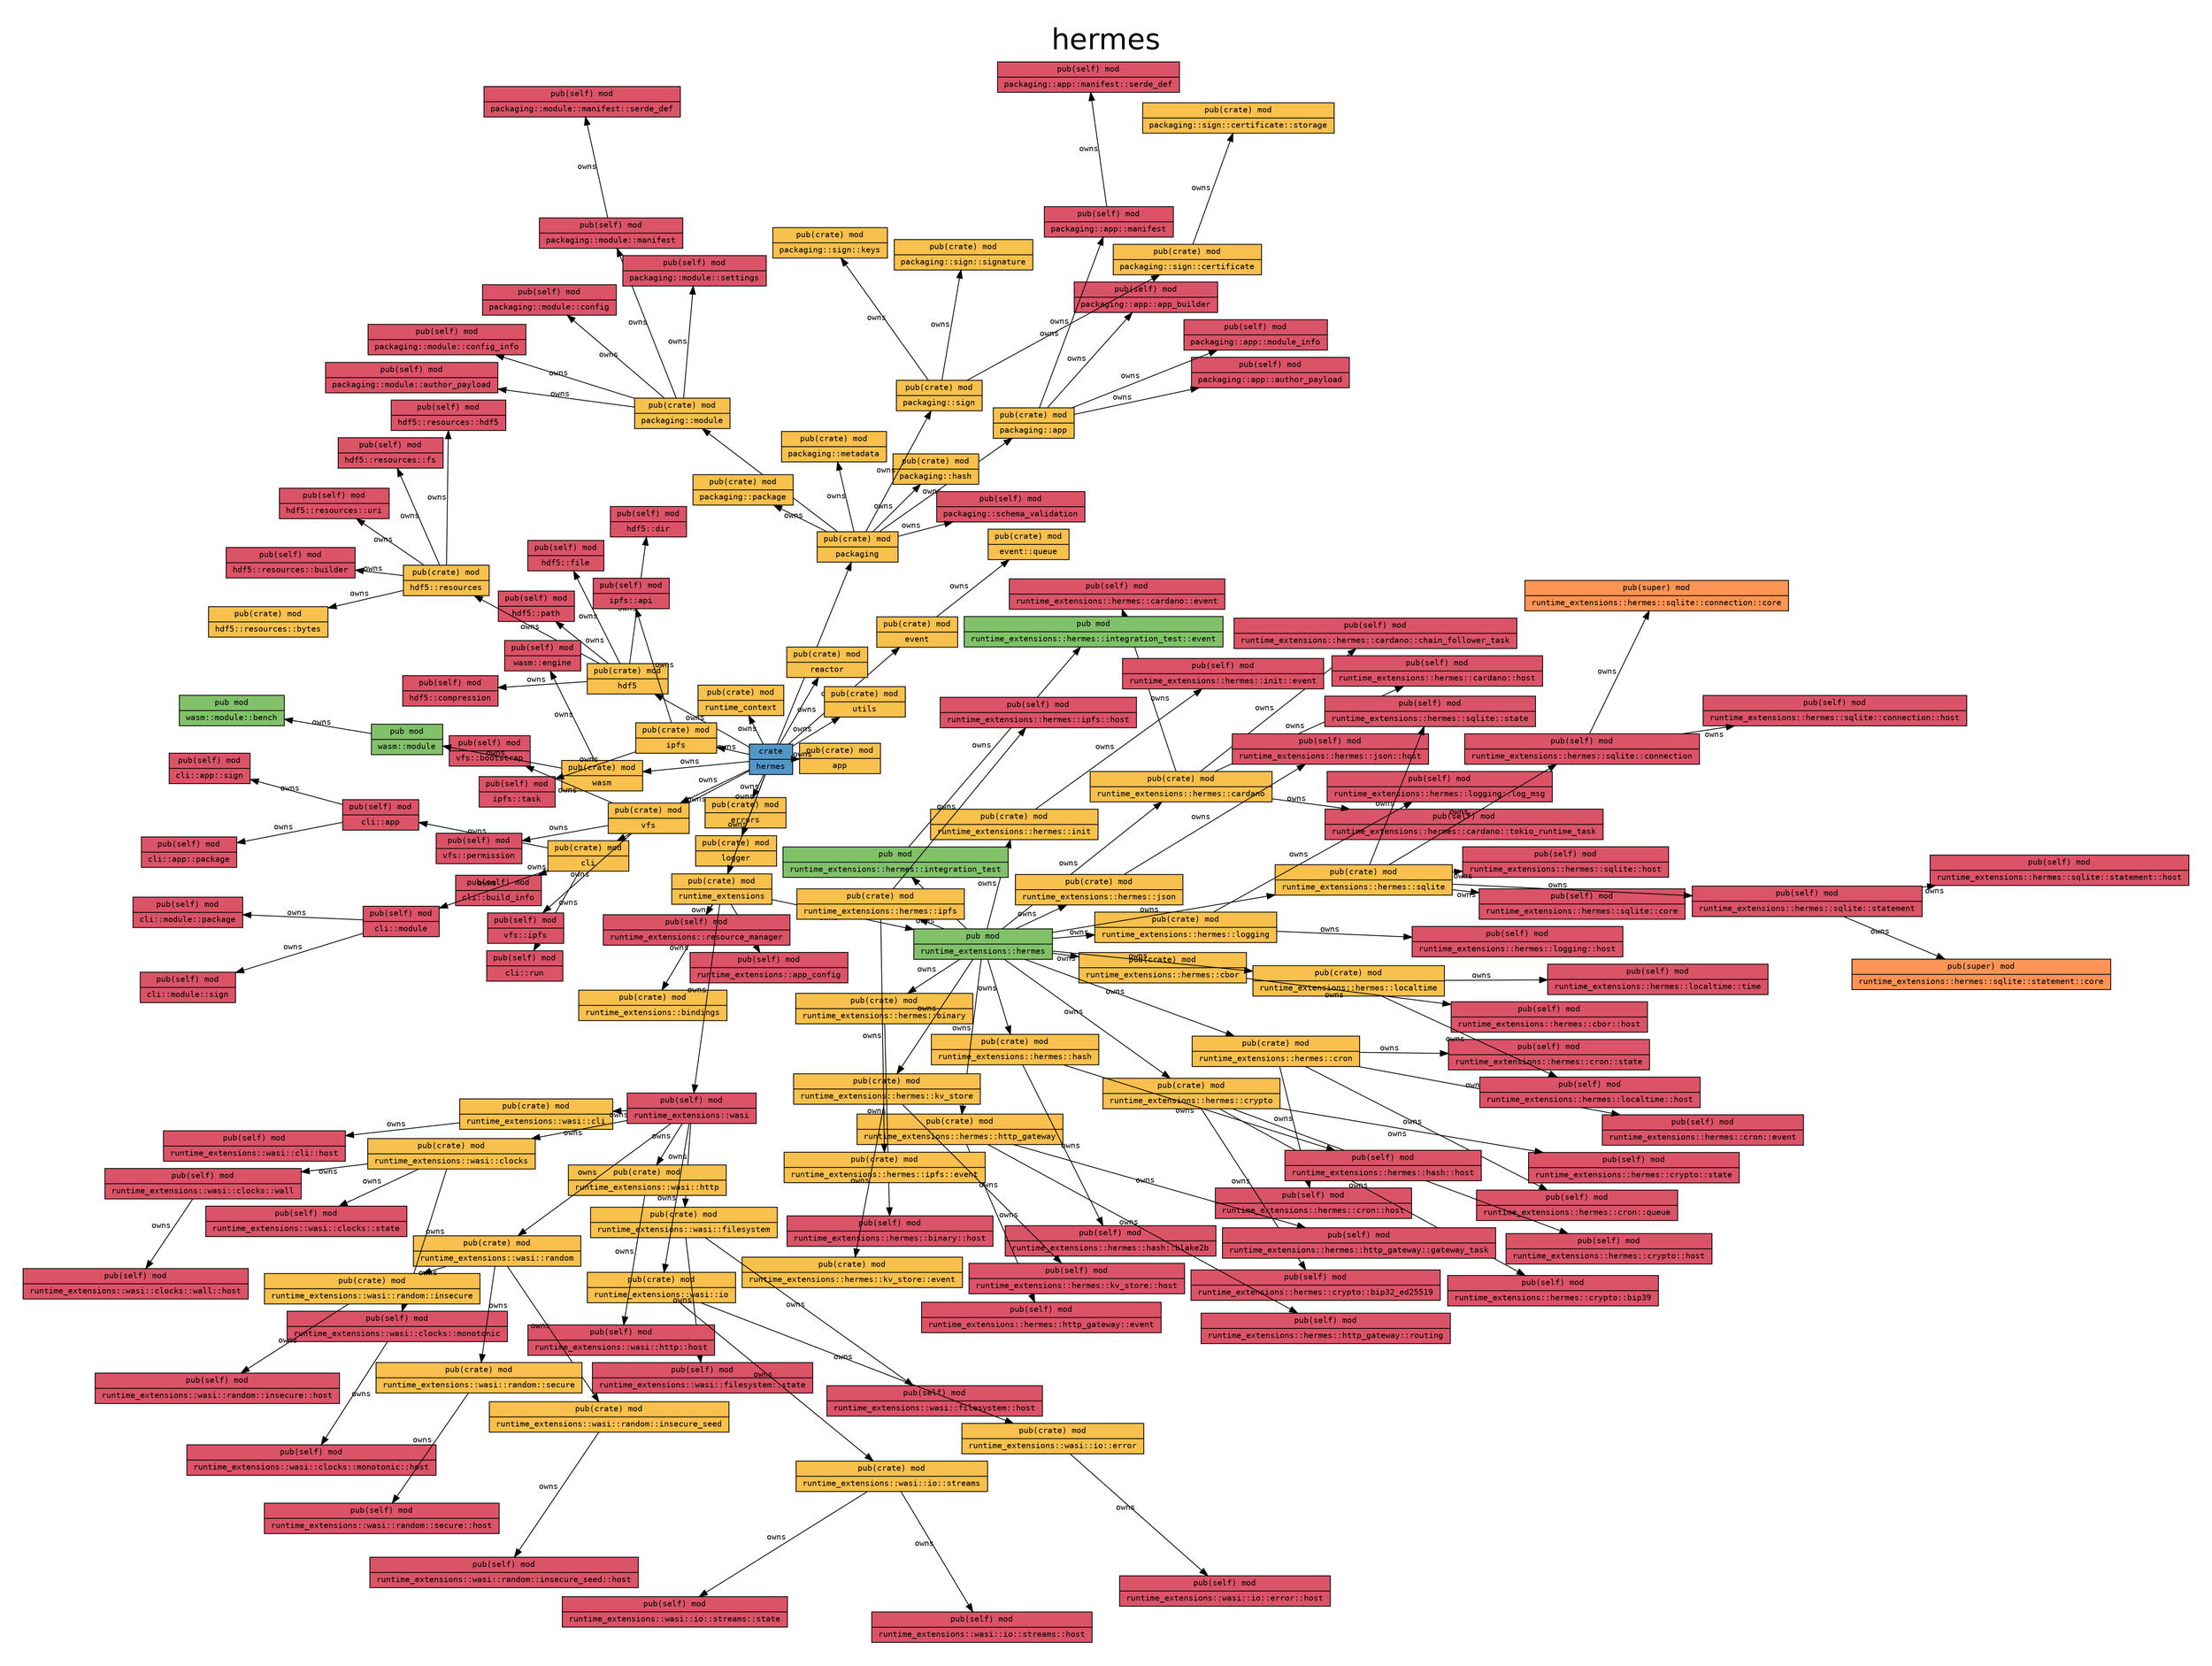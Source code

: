 digraph {

    graph [
        label="hermes",
        labelloc=t,

        pad=0.4,

        // Consider rendering the graph using a different layout algorithm, such as:
        // [dot, neato, twopi, circo, fdp, sfdp]
        layout=neato,
        overlap=false,
        splines="line",
        rankdir=LR,

        fontname="Helvetica", 
        fontsize="36",
    ];

    node [
        fontname="monospace",
        fontsize="10",
        shape="record",
        style="filled",
    ];

    edge [
        fontname="monospace",
        fontsize="10",
    ];

    "hermes" [label="crate|hermes", fillcolor="#5397c8"]; // "crate" node
    "hermes::app" [label="pub(crate) mod|app", fillcolor="#f8c04c"]; // "mod" node
    "hermes::cli" [label="pub(crate) mod|cli", fillcolor="#f8c04c"]; // "mod" node
    "hermes::cli::app" [label="pub(self) mod|cli::app", fillcolor="#db5367"]; // "mod" node
    "hermes::cli::app::package" [label="pub(self) mod|cli::app::package", fillcolor="#db5367"]; // "mod" node
    "hermes::cli::app::sign" [label="pub(self) mod|cli::app::sign", fillcolor="#db5367"]; // "mod" node
    "hermes::cli::build_info" [label="pub(self) mod|cli::build_info", fillcolor="#db5367"]; // "mod" node
    "hermes::cli::module" [label="pub(self) mod|cli::module", fillcolor="#db5367"]; // "mod" node
    "hermes::cli::module::package" [label="pub(self) mod|cli::module::package", fillcolor="#db5367"]; // "mod" node
    "hermes::cli::module::sign" [label="pub(self) mod|cli::module::sign", fillcolor="#db5367"]; // "mod" node
    "hermes::cli::run" [label="pub(self) mod|cli::run", fillcolor="#db5367"]; // "mod" node
    "hermes::errors" [label="pub(crate) mod|errors", fillcolor="#f8c04c"]; // "mod" node
    "hermes::event" [label="pub(crate) mod|event", fillcolor="#f8c04c"]; // "mod" node
    "hermes::event::queue" [label="pub(crate) mod|event::queue", fillcolor="#f8c04c"]; // "mod" node
    "hermes::hdf5" [label="pub(crate) mod|hdf5", fillcolor="#f8c04c"]; // "mod" node
    "hermes::hdf5::compression" [label="pub(self) mod|hdf5::compression", fillcolor="#db5367"]; // "mod" node
    "hermes::hdf5::dir" [label="pub(self) mod|hdf5::dir", fillcolor="#db5367"]; // "mod" node
    "hermes::hdf5::file" [label="pub(self) mod|hdf5::file", fillcolor="#db5367"]; // "mod" node
    "hermes::hdf5::path" [label="pub(self) mod|hdf5::path", fillcolor="#db5367"]; // "mod" node
    "hermes::hdf5::resources" [label="pub(crate) mod|hdf5::resources", fillcolor="#f8c04c"]; // "mod" node
    "hermes::hdf5::resources::builder" [label="pub(self) mod|hdf5::resources::builder", fillcolor="#db5367"]; // "mod" node
    "hermes::hdf5::resources::bytes" [label="pub(crate) mod|hdf5::resources::bytes", fillcolor="#f8c04c"]; // "mod" node
    "hermes::hdf5::resources::fs" [label="pub(self) mod|hdf5::resources::fs", fillcolor="#db5367"]; // "mod" node
    "hermes::hdf5::resources::hdf5" [label="pub(self) mod|hdf5::resources::hdf5", fillcolor="#db5367"]; // "mod" node
    "hermes::hdf5::resources::uri" [label="pub(self) mod|hdf5::resources::uri", fillcolor="#db5367"]; // "mod" node
    "hermes::ipfs" [label="pub(crate) mod|ipfs", fillcolor="#f8c04c"]; // "mod" node
    "hermes::ipfs::api" [label="pub(self) mod|ipfs::api", fillcolor="#db5367"]; // "mod" node
    "hermes::ipfs::task" [label="pub(self) mod|ipfs::task", fillcolor="#db5367"]; // "mod" node
    "hermes::logger" [label="pub(crate) mod|logger", fillcolor="#f8c04c"]; // "mod" node
    "hermes::packaging" [label="pub(crate) mod|packaging", fillcolor="#f8c04c"]; // "mod" node
    "hermes::packaging::app" [label="pub(crate) mod|packaging::app", fillcolor="#f8c04c"]; // "mod" node
    "hermes::packaging::app::app_builder" [label="pub(self) mod|packaging::app::app_builder", fillcolor="#db5367"]; // "mod" node
    "hermes::packaging::app::author_payload" [label="pub(self) mod|packaging::app::author_payload", fillcolor="#db5367"]; // "mod" node
    "hermes::packaging::app::manifest" [label="pub(self) mod|packaging::app::manifest", fillcolor="#db5367"]; // "mod" node
    "hermes::packaging::app::manifest::serde_def" [label="pub(self) mod|packaging::app::manifest::serde_def", fillcolor="#db5367"]; // "mod" node
    "hermes::packaging::app::module_info" [label="pub(self) mod|packaging::app::module_info", fillcolor="#db5367"]; // "mod" node
    "hermes::packaging::hash" [label="pub(crate) mod|packaging::hash", fillcolor="#f8c04c"]; // "mod" node
    "hermes::packaging::metadata" [label="pub(crate) mod|packaging::metadata", fillcolor="#f8c04c"]; // "mod" node
    "hermes::packaging::module" [label="pub(crate) mod|packaging::module", fillcolor="#f8c04c"]; // "mod" node
    "hermes::packaging::module::author_payload" [label="pub(self) mod|packaging::module::author_payload", fillcolor="#db5367"]; // "mod" node
    "hermes::packaging::module::config" [label="pub(self) mod|packaging::module::config", fillcolor="#db5367"]; // "mod" node
    "hermes::packaging::module::config_info" [label="pub(self) mod|packaging::module::config_info", fillcolor="#db5367"]; // "mod" node
    "hermes::packaging::module::manifest" [label="pub(self) mod|packaging::module::manifest", fillcolor="#db5367"]; // "mod" node
    "hermes::packaging::module::manifest::serde_def" [label="pub(self) mod|packaging::module::manifest::serde_def", fillcolor="#db5367"]; // "mod" node
    "hermes::packaging::module::settings" [label="pub(self) mod|packaging::module::settings", fillcolor="#db5367"]; // "mod" node
    "hermes::packaging::package" [label="pub(crate) mod|packaging::package", fillcolor="#f8c04c"]; // "mod" node
    "hermes::packaging::schema_validation" [label="pub(self) mod|packaging::schema_validation", fillcolor="#db5367"]; // "mod" node
    "hermes::packaging::sign" [label="pub(crate) mod|packaging::sign", fillcolor="#f8c04c"]; // "mod" node
    "hermes::packaging::sign::certificate" [label="pub(crate) mod|packaging::sign::certificate", fillcolor="#f8c04c"]; // "mod" node
    "hermes::packaging::sign::certificate::storage" [label="pub(crate) mod|packaging::sign::certificate::storage", fillcolor="#f8c04c"]; // "mod" node
    "hermes::packaging::sign::keys" [label="pub(crate) mod|packaging::sign::keys", fillcolor="#f8c04c"]; // "mod" node
    "hermes::packaging::sign::signature" [label="pub(crate) mod|packaging::sign::signature", fillcolor="#f8c04c"]; // "mod" node
    "hermes::reactor" [label="pub(crate) mod|reactor", fillcolor="#f8c04c"]; // "mod" node
    "hermes::runtime_context" [label="pub(crate) mod|runtime_context", fillcolor="#f8c04c"]; // "mod" node
    "hermes::runtime_extensions" [label="pub(crate) mod|runtime_extensions", fillcolor="#f8c04c"]; // "mod" node
    "hermes::runtime_extensions::app_config" [label="pub(self) mod|runtime_extensions::app_config", fillcolor="#db5367"]; // "mod" node
    "hermes::runtime_extensions::bindings" [label="pub(crate) mod|runtime_extensions::bindings", fillcolor="#f8c04c"]; // "mod" node
    "hermes::runtime_extensions::hermes" [label="pub mod|runtime_extensions::hermes", fillcolor="#81c169"]; // "mod" node
    "hermes::runtime_extensions::hermes::binary" [label="pub(crate) mod|runtime_extensions::hermes::binary", fillcolor="#f8c04c"]; // "mod" node
    "hermes::runtime_extensions::hermes::binary::host" [label="pub(self) mod|runtime_extensions::hermes::binary::host", fillcolor="#db5367"]; // "mod" node
    "hermes::runtime_extensions::hermes::cardano" [label="pub(crate) mod|runtime_extensions::hermes::cardano", fillcolor="#f8c04c"]; // "mod" node
    "hermes::runtime_extensions::hermes::cardano::chain_follower_task" [label="pub(self) mod|runtime_extensions::hermes::cardano::chain_follower_task", fillcolor="#db5367"]; // "mod" node
    "hermes::runtime_extensions::hermes::cardano::event" [label="pub(self) mod|runtime_extensions::hermes::cardano::event", fillcolor="#db5367"]; // "mod" node
    "hermes::runtime_extensions::hermes::cardano::host" [label="pub(self) mod|runtime_extensions::hermes::cardano::host", fillcolor="#db5367"]; // "mod" node
    "hermes::runtime_extensions::hermes::cardano::tokio_runtime_task" [label="pub(self) mod|runtime_extensions::hermes::cardano::tokio_runtime_task", fillcolor="#db5367"]; // "mod" node
    "hermes::runtime_extensions::hermes::cbor" [label="pub(crate) mod|runtime_extensions::hermes::cbor", fillcolor="#f8c04c"]; // "mod" node
    "hermes::runtime_extensions::hermes::cbor::host" [label="pub(self) mod|runtime_extensions::hermes::cbor::host", fillcolor="#db5367"]; // "mod" node
    "hermes::runtime_extensions::hermes::cron" [label="pub(crate) mod|runtime_extensions::hermes::cron", fillcolor="#f8c04c"]; // "mod" node
    "hermes::runtime_extensions::hermes::cron::event" [label="pub(self) mod|runtime_extensions::hermes::cron::event", fillcolor="#db5367"]; // "mod" node
    "hermes::runtime_extensions::hermes::cron::host" [label="pub(self) mod|runtime_extensions::hermes::cron::host", fillcolor="#db5367"]; // "mod" node
    "hermes::runtime_extensions::hermes::cron::queue" [label="pub(self) mod|runtime_extensions::hermes::cron::queue", fillcolor="#db5367"]; // "mod" node
    "hermes::runtime_extensions::hermes::cron::state" [label="pub(self) mod|runtime_extensions::hermes::cron::state", fillcolor="#db5367"]; // "mod" node
    "hermes::runtime_extensions::hermes::crypto" [label="pub(crate) mod|runtime_extensions::hermes::crypto", fillcolor="#f8c04c"]; // "mod" node
    "hermes::runtime_extensions::hermes::crypto::bip32_ed25519" [label="pub(self) mod|runtime_extensions::hermes::crypto::bip32_ed25519", fillcolor="#db5367"]; // "mod" node
    "hermes::runtime_extensions::hermes::crypto::bip39" [label="pub(self) mod|runtime_extensions::hermes::crypto::bip39", fillcolor="#db5367"]; // "mod" node
    "hermes::runtime_extensions::hermes::crypto::host" [label="pub(self) mod|runtime_extensions::hermes::crypto::host", fillcolor="#db5367"]; // "mod" node
    "hermes::runtime_extensions::hermes::crypto::state" [label="pub(self) mod|runtime_extensions::hermes::crypto::state", fillcolor="#db5367"]; // "mod" node
    "hermes::runtime_extensions::hermes::hash" [label="pub(crate) mod|runtime_extensions::hermes::hash", fillcolor="#f8c04c"]; // "mod" node
    "hermes::runtime_extensions::hermes::hash::blake2b" [label="pub(self) mod|runtime_extensions::hermes::hash::blake2b", fillcolor="#db5367"]; // "mod" node
    "hermes::runtime_extensions::hermes::hash::host" [label="pub(self) mod|runtime_extensions::hermes::hash::host", fillcolor="#db5367"]; // "mod" node
    "hermes::runtime_extensions::hermes::http_gateway" [label="pub(crate) mod|runtime_extensions::hermes::http_gateway", fillcolor="#f8c04c"]; // "mod" node
    "hermes::runtime_extensions::hermes::http_gateway::event" [label="pub(self) mod|runtime_extensions::hermes::http_gateway::event", fillcolor="#db5367"]; // "mod" node
    "hermes::runtime_extensions::hermes::http_gateway::gateway_task" [label="pub(self) mod|runtime_extensions::hermes::http_gateway::gateway_task", fillcolor="#db5367"]; // "mod" node
    "hermes::runtime_extensions::hermes::http_gateway::routing" [label="pub(self) mod|runtime_extensions::hermes::http_gateway::routing", fillcolor="#db5367"]; // "mod" node
    "hermes::runtime_extensions::hermes::init" [label="pub(crate) mod|runtime_extensions::hermes::init", fillcolor="#f8c04c"]; // "mod" node
    "hermes::runtime_extensions::hermes::init::event" [label="pub(self) mod|runtime_extensions::hermes::init::event", fillcolor="#db5367"]; // "mod" node
    "hermes::runtime_extensions::hermes::integration_test" [label="pub mod|runtime_extensions::hermes::integration_test", fillcolor="#81c169"]; // "mod" node
    "hermes::runtime_extensions::hermes::integration_test::event" [label="pub mod|runtime_extensions::hermes::integration_test::event", fillcolor="#81c169"]; // "mod" node
    "hermes::runtime_extensions::hermes::ipfs" [label="pub(crate) mod|runtime_extensions::hermes::ipfs", fillcolor="#f8c04c"]; // "mod" node
    "hermes::runtime_extensions::hermes::ipfs::event" [label="pub(crate) mod|runtime_extensions::hermes::ipfs::event", fillcolor="#f8c04c"]; // "mod" node
    "hermes::runtime_extensions::hermes::ipfs::host" [label="pub(self) mod|runtime_extensions::hermes::ipfs::host", fillcolor="#db5367"]; // "mod" node
    "hermes::runtime_extensions::hermes::json" [label="pub(crate) mod|runtime_extensions::hermes::json", fillcolor="#f8c04c"]; // "mod" node
    "hermes::runtime_extensions::hermes::json::host" [label="pub(self) mod|runtime_extensions::hermes::json::host", fillcolor="#db5367"]; // "mod" node
    "hermes::runtime_extensions::hermes::kv_store" [label="pub(crate) mod|runtime_extensions::hermes::kv_store", fillcolor="#f8c04c"]; // "mod" node
    "hermes::runtime_extensions::hermes::kv_store::event" [label="pub(crate) mod|runtime_extensions::hermes::kv_store::event", fillcolor="#f8c04c"]; // "mod" node
    "hermes::runtime_extensions::hermes::kv_store::host" [label="pub(self) mod|runtime_extensions::hermes::kv_store::host", fillcolor="#db5367"]; // "mod" node
    "hermes::runtime_extensions::hermes::localtime" [label="pub(crate) mod|runtime_extensions::hermes::localtime", fillcolor="#f8c04c"]; // "mod" node
    "hermes::runtime_extensions::hermes::localtime::host" [label="pub(self) mod|runtime_extensions::hermes::localtime::host", fillcolor="#db5367"]; // "mod" node
    "hermes::runtime_extensions::hermes::localtime::time" [label="pub(self) mod|runtime_extensions::hermes::localtime::time", fillcolor="#db5367"]; // "mod" node
    "hermes::runtime_extensions::hermes::logging" [label="pub(crate) mod|runtime_extensions::hermes::logging", fillcolor="#f8c04c"]; // "mod" node
    "hermes::runtime_extensions::hermes::logging::host" [label="pub(self) mod|runtime_extensions::hermes::logging::host", fillcolor="#db5367"]; // "mod" node
    "hermes::runtime_extensions::hermes::logging::log_msg" [label="pub(self) mod|runtime_extensions::hermes::logging::log_msg", fillcolor="#db5367"]; // "mod" node
    "hermes::runtime_extensions::hermes::sqlite" [label="pub(crate) mod|runtime_extensions::hermes::sqlite", fillcolor="#f8c04c"]; // "mod" node
    "hermes::runtime_extensions::hermes::sqlite::connection" [label="pub(self) mod|runtime_extensions::hermes::sqlite::connection", fillcolor="#db5367"]; // "mod" node
    "hermes::runtime_extensions::hermes::sqlite::connection::core" [label="pub(super) mod|runtime_extensions::hermes::sqlite::connection::core", fillcolor="#fe9454"]; // "mod" node
    "hermes::runtime_extensions::hermes::sqlite::connection::host" [label="pub(self) mod|runtime_extensions::hermes::sqlite::connection::host", fillcolor="#db5367"]; // "mod" node
    "hermes::runtime_extensions::hermes::sqlite::core" [label="pub(self) mod|runtime_extensions::hermes::sqlite::core", fillcolor="#db5367"]; // "mod" node
    "hermes::runtime_extensions::hermes::sqlite::host" [label="pub(self) mod|runtime_extensions::hermes::sqlite::host", fillcolor="#db5367"]; // "mod" node
    "hermes::runtime_extensions::hermes::sqlite::state" [label="pub(self) mod|runtime_extensions::hermes::sqlite::state", fillcolor="#db5367"]; // "mod" node
    "hermes::runtime_extensions::hermes::sqlite::statement" [label="pub(self) mod|runtime_extensions::hermes::sqlite::statement", fillcolor="#db5367"]; // "mod" node
    "hermes::runtime_extensions::hermes::sqlite::statement::core" [label="pub(super) mod|runtime_extensions::hermes::sqlite::statement::core", fillcolor="#fe9454"]; // "mod" node
    "hermes::runtime_extensions::hermes::sqlite::statement::host" [label="pub(self) mod|runtime_extensions::hermes::sqlite::statement::host", fillcolor="#db5367"]; // "mod" node
    "hermes::runtime_extensions::resource_manager" [label="pub(self) mod|runtime_extensions::resource_manager", fillcolor="#db5367"]; // "mod" node
    "hermes::runtime_extensions::wasi" [label="pub(self) mod|runtime_extensions::wasi", fillcolor="#db5367"]; // "mod" node
    "hermes::runtime_extensions::wasi::cli" [label="pub(crate) mod|runtime_extensions::wasi::cli", fillcolor="#f8c04c"]; // "mod" node
    "hermes::runtime_extensions::wasi::cli::host" [label="pub(self) mod|runtime_extensions::wasi::cli::host", fillcolor="#db5367"]; // "mod" node
    "hermes::runtime_extensions::wasi::clocks" [label="pub(crate) mod|runtime_extensions::wasi::clocks", fillcolor="#f8c04c"]; // "mod" node
    "hermes::runtime_extensions::wasi::clocks::monotonic" [label="pub(self) mod|runtime_extensions::wasi::clocks::monotonic", fillcolor="#db5367"]; // "mod" node
    "hermes::runtime_extensions::wasi::clocks::monotonic::host" [label="pub(self) mod|runtime_extensions::wasi::clocks::monotonic::host", fillcolor="#db5367"]; // "mod" node
    "hermes::runtime_extensions::wasi::clocks::state" [label="pub(self) mod|runtime_extensions::wasi::clocks::state", fillcolor="#db5367"]; // "mod" node
    "hermes::runtime_extensions::wasi::clocks::wall" [label="pub(self) mod|runtime_extensions::wasi::clocks::wall", fillcolor="#db5367"]; // "mod" node
    "hermes::runtime_extensions::wasi::clocks::wall::host" [label="pub(self) mod|runtime_extensions::wasi::clocks::wall::host", fillcolor="#db5367"]; // "mod" node
    "hermes::runtime_extensions::wasi::filesystem" [label="pub(crate) mod|runtime_extensions::wasi::filesystem", fillcolor="#f8c04c"]; // "mod" node
    "hermes::runtime_extensions::wasi::filesystem::host" [label="pub(self) mod|runtime_extensions::wasi::filesystem::host", fillcolor="#db5367"]; // "mod" node
    "hermes::runtime_extensions::wasi::filesystem::state" [label="pub(self) mod|runtime_extensions::wasi::filesystem::state", fillcolor="#db5367"]; // "mod" node
    "hermes::runtime_extensions::wasi::http" [label="pub(crate) mod|runtime_extensions::wasi::http", fillcolor="#f8c04c"]; // "mod" node
    "hermes::runtime_extensions::wasi::http::host" [label="pub(self) mod|runtime_extensions::wasi::http::host", fillcolor="#db5367"]; // "mod" node
    "hermes::runtime_extensions::wasi::io" [label="pub(crate) mod|runtime_extensions::wasi::io", fillcolor="#f8c04c"]; // "mod" node
    "hermes::runtime_extensions::wasi::io::error" [label="pub(crate) mod|runtime_extensions::wasi::io::error", fillcolor="#f8c04c"]; // "mod" node
    "hermes::runtime_extensions::wasi::io::error::host" [label="pub(self) mod|runtime_extensions::wasi::io::error::host", fillcolor="#db5367"]; // "mod" node
    "hermes::runtime_extensions::wasi::io::streams" [label="pub(crate) mod|runtime_extensions::wasi::io::streams", fillcolor="#f8c04c"]; // "mod" node
    "hermes::runtime_extensions::wasi::io::streams::host" [label="pub(self) mod|runtime_extensions::wasi::io::streams::host", fillcolor="#db5367"]; // "mod" node
    "hermes::runtime_extensions::wasi::io::streams::state" [label="pub(self) mod|runtime_extensions::wasi::io::streams::state", fillcolor="#db5367"]; // "mod" node
    "hermes::runtime_extensions::wasi::random" [label="pub(crate) mod|runtime_extensions::wasi::random", fillcolor="#f8c04c"]; // "mod" node
    "hermes::runtime_extensions::wasi::random::insecure" [label="pub(crate) mod|runtime_extensions::wasi::random::insecure", fillcolor="#f8c04c"]; // "mod" node
    "hermes::runtime_extensions::wasi::random::insecure::host" [label="pub(self) mod|runtime_extensions::wasi::random::insecure::host", fillcolor="#db5367"]; // "mod" node
    "hermes::runtime_extensions::wasi::random::insecure_seed" [label="pub(crate) mod|runtime_extensions::wasi::random::insecure_seed", fillcolor="#f8c04c"]; // "mod" node
    "hermes::runtime_extensions::wasi::random::insecure_seed::host" [label="pub(self) mod|runtime_extensions::wasi::random::insecure_seed::host", fillcolor="#db5367"]; // "mod" node
    "hermes::runtime_extensions::wasi::random::secure" [label="pub(crate) mod|runtime_extensions::wasi::random::secure", fillcolor="#f8c04c"]; // "mod" node
    "hermes::runtime_extensions::wasi::random::secure::host" [label="pub(self) mod|runtime_extensions::wasi::random::secure::host", fillcolor="#db5367"]; // "mod" node
    "hermes::utils" [label="pub(crate) mod|utils", fillcolor="#f8c04c"]; // "mod" node
    "hermes::vfs" [label="pub(crate) mod|vfs", fillcolor="#f8c04c"]; // "mod" node
    "hermes::vfs::bootstrap" [label="pub(self) mod|vfs::bootstrap", fillcolor="#db5367"]; // "mod" node
    "hermes::vfs::ipfs" [label="pub(self) mod|vfs::ipfs", fillcolor="#db5367"]; // "mod" node
    "hermes::vfs::permission" [label="pub(self) mod|vfs::permission", fillcolor="#db5367"]; // "mod" node
    "hermes::wasm" [label="pub(crate) mod|wasm", fillcolor="#f8c04c"]; // "mod" node
    "hermes::wasm::engine" [label="pub(self) mod|wasm::engine", fillcolor="#db5367"]; // "mod" node
    "hermes::wasm::module" [label="pub mod|wasm::module", fillcolor="#81c169"]; // "mod" node
    "hermes::wasm::module::bench" [label="pub mod|wasm::module::bench", fillcolor="#81c169"]; // "mod" node

    "hermes" -> "hermes::app" [label="owns", color="#000000", style="solid"] [constraint=true]; // "owns" edge
    "hermes" -> "hermes::cli" [label="owns", color="#000000", style="solid"] [constraint=true]; // "owns" edge
    "hermes" -> "hermes::errors" [label="owns", color="#000000", style="solid"] [constraint=true]; // "owns" edge
    "hermes" -> "hermes::event" [label="owns", color="#000000", style="solid"] [constraint=true]; // "owns" edge
    "hermes" -> "hermes::hdf5" [label="owns", color="#000000", style="solid"] [constraint=true]; // "owns" edge
    "hermes" -> "hermes::ipfs" [label="owns", color="#000000", style="solid"] [constraint=true]; // "owns" edge
    "hermes" -> "hermes::logger" [label="owns", color="#000000", style="solid"] [constraint=true]; // "owns" edge
    "hermes" -> "hermes::packaging" [label="owns", color="#000000", style="solid"] [constraint=true]; // "owns" edge
    "hermes" -> "hermes::reactor" [label="owns", color="#000000", style="solid"] [constraint=true]; // "owns" edge
    "hermes" -> "hermes::runtime_context" [label="owns", color="#000000", style="solid"] [constraint=true]; // "owns" edge
    "hermes" -> "hermes::runtime_extensions" [label="owns", color="#000000", style="solid"] [constraint=true]; // "owns" edge
    "hermes" -> "hermes::utils" [label="owns", color="#000000", style="solid"] [constraint=true]; // "owns" edge
    "hermes" -> "hermes::vfs" [label="owns", color="#000000", style="solid"] [constraint=true]; // "owns" edge
    "hermes" -> "hermes::wasm" [label="owns", color="#000000", style="solid"] [constraint=true]; // "owns" edge
    "hermes::cli" -> "hermes::cli::app" [label="owns", color="#000000", style="solid"] [constraint=true]; // "owns" edge
    "hermes::cli" -> "hermes::cli::build_info" [label="owns", color="#000000", style="solid"] [constraint=true]; // "owns" edge
    "hermes::cli" -> "hermes::cli::module" [label="owns", color="#000000", style="solid"] [constraint=true]; // "owns" edge
    "hermes::cli" -> "hermes::cli::run" [label="owns", color="#000000", style="solid"] [constraint=true]; // "owns" edge
    "hermes::cli::app" -> "hermes::cli::app::package" [label="owns", color="#000000", style="solid"] [constraint=true]; // "owns" edge
    "hermes::cli::app" -> "hermes::cli::app::sign" [label="owns", color="#000000", style="solid"] [constraint=true]; // "owns" edge
    "hermes::cli::module" -> "hermes::cli::module::package" [label="owns", color="#000000", style="solid"] [constraint=true]; // "owns" edge
    "hermes::cli::module" -> "hermes::cli::module::sign" [label="owns", color="#000000", style="solid"] [constraint=true]; // "owns" edge
    "hermes::event" -> "hermes::event::queue" [label="owns", color="#000000", style="solid"] [constraint=true]; // "owns" edge
    "hermes::hdf5" -> "hermes::hdf5::compression" [label="owns", color="#000000", style="solid"] [constraint=true]; // "owns" edge
    "hermes::hdf5" -> "hermes::hdf5::dir" [label="owns", color="#000000", style="solid"] [constraint=true]; // "owns" edge
    "hermes::hdf5" -> "hermes::hdf5::file" [label="owns", color="#000000", style="solid"] [constraint=true]; // "owns" edge
    "hermes::hdf5" -> "hermes::hdf5::path" [label="owns", color="#000000", style="solid"] [constraint=true]; // "owns" edge
    "hermes::hdf5" -> "hermes::hdf5::resources" [label="owns", color="#000000", style="solid"] [constraint=true]; // "owns" edge
    "hermes::hdf5::resources" -> "hermes::hdf5::resources::builder" [label="owns", color="#000000", style="solid"] [constraint=true]; // "owns" edge
    "hermes::hdf5::resources" -> "hermes::hdf5::resources::bytes" [label="owns", color="#000000", style="solid"] [constraint=true]; // "owns" edge
    "hermes::hdf5::resources" -> "hermes::hdf5::resources::fs" [label="owns", color="#000000", style="solid"] [constraint=true]; // "owns" edge
    "hermes::hdf5::resources" -> "hermes::hdf5::resources::hdf5" [label="owns", color="#000000", style="solid"] [constraint=true]; // "owns" edge
    "hermes::hdf5::resources" -> "hermes::hdf5::resources::uri" [label="owns", color="#000000", style="solid"] [constraint=true]; // "owns" edge
    "hermes::ipfs" -> "hermes::ipfs::api" [label="owns", color="#000000", style="solid"] [constraint=true]; // "owns" edge
    "hermes::ipfs" -> "hermes::ipfs::task" [label="owns", color="#000000", style="solid"] [constraint=true]; // "owns" edge
    "hermes::packaging" -> "hermes::packaging::app" [label="owns", color="#000000", style="solid"] [constraint=true]; // "owns" edge
    "hermes::packaging" -> "hermes::packaging::hash" [label="owns", color="#000000", style="solid"] [constraint=true]; // "owns" edge
    "hermes::packaging" -> "hermes::packaging::metadata" [label="owns", color="#000000", style="solid"] [constraint=true]; // "owns" edge
    "hermes::packaging" -> "hermes::packaging::module" [label="owns", color="#000000", style="solid"] [constraint=true]; // "owns" edge
    "hermes::packaging" -> "hermes::packaging::package" [label="owns", color="#000000", style="solid"] [constraint=true]; // "owns" edge
    "hermes::packaging" -> "hermes::packaging::schema_validation" [label="owns", color="#000000", style="solid"] [constraint=true]; // "owns" edge
    "hermes::packaging" -> "hermes::packaging::sign" [label="owns", color="#000000", style="solid"] [constraint=true]; // "owns" edge
    "hermes::packaging::app" -> "hermes::packaging::app::app_builder" [label="owns", color="#000000", style="solid"] [constraint=true]; // "owns" edge
    "hermes::packaging::app" -> "hermes::packaging::app::author_payload" [label="owns", color="#000000", style="solid"] [constraint=true]; // "owns" edge
    "hermes::packaging::app" -> "hermes::packaging::app::manifest" [label="owns", color="#000000", style="solid"] [constraint=true]; // "owns" edge
    "hermes::packaging::app" -> "hermes::packaging::app::module_info" [label="owns", color="#000000", style="solid"] [constraint=true]; // "owns" edge
    "hermes::packaging::app::manifest" -> "hermes::packaging::app::manifest::serde_def" [label="owns", color="#000000", style="solid"] [constraint=true]; // "owns" edge
    "hermes::packaging::module" -> "hermes::packaging::module::author_payload" [label="owns", color="#000000", style="solid"] [constraint=true]; // "owns" edge
    "hermes::packaging::module" -> "hermes::packaging::module::config" [label="owns", color="#000000", style="solid"] [constraint=true]; // "owns" edge
    "hermes::packaging::module" -> "hermes::packaging::module::config_info" [label="owns", color="#000000", style="solid"] [constraint=true]; // "owns" edge
    "hermes::packaging::module" -> "hermes::packaging::module::manifest" [label="owns", color="#000000", style="solid"] [constraint=true]; // "owns" edge
    "hermes::packaging::module" -> "hermes::packaging::module::settings" [label="owns", color="#000000", style="solid"] [constraint=true]; // "owns" edge
    "hermes::packaging::module::manifest" -> "hermes::packaging::module::manifest::serde_def" [label="owns", color="#000000", style="solid"] [constraint=true]; // "owns" edge
    "hermes::packaging::sign" -> "hermes::packaging::sign::certificate" [label="owns", color="#000000", style="solid"] [constraint=true]; // "owns" edge
    "hermes::packaging::sign" -> "hermes::packaging::sign::keys" [label="owns", color="#000000", style="solid"] [constraint=true]; // "owns" edge
    "hermes::packaging::sign" -> "hermes::packaging::sign::signature" [label="owns", color="#000000", style="solid"] [constraint=true]; // "owns" edge
    "hermes::packaging::sign::certificate" -> "hermes::packaging::sign::certificate::storage" [label="owns", color="#000000", style="solid"] [constraint=true]; // "owns" edge
    "hermes::runtime_extensions" -> "hermes::runtime_extensions::app_config" [label="owns", color="#000000", style="solid"] [constraint=true]; // "owns" edge
    "hermes::runtime_extensions" -> "hermes::runtime_extensions::bindings" [label="owns", color="#000000", style="solid"] [constraint=true]; // "owns" edge
    "hermes::runtime_extensions" -> "hermes::runtime_extensions::hermes" [label="owns", color="#000000", style="solid"] [constraint=true]; // "owns" edge
    "hermes::runtime_extensions" -> "hermes::runtime_extensions::resource_manager" [label="owns", color="#000000", style="solid"] [constraint=true]; // "owns" edge
    "hermes::runtime_extensions" -> "hermes::runtime_extensions::wasi" [label="owns", color="#000000", style="solid"] [constraint=true]; // "owns" edge
    "hermes::runtime_extensions::hermes" -> "hermes::runtime_extensions::hermes::binary" [label="owns", color="#000000", style="solid"] [constraint=true]; // "owns" edge
    "hermes::runtime_extensions::hermes" -> "hermes::runtime_extensions::hermes::cardano" [label="owns", color="#000000", style="solid"] [constraint=true]; // "owns" edge
    "hermes::runtime_extensions::hermes" -> "hermes::runtime_extensions::hermes::cbor" [label="owns", color="#000000", style="solid"] [constraint=true]; // "owns" edge
    "hermes::runtime_extensions::hermes" -> "hermes::runtime_extensions::hermes::cron" [label="owns", color="#000000", style="solid"] [constraint=true]; // "owns" edge
    "hermes::runtime_extensions::hermes" -> "hermes::runtime_extensions::hermes::crypto" [label="owns", color="#000000", style="solid"] [constraint=true]; // "owns" edge
    "hermes::runtime_extensions::hermes" -> "hermes::runtime_extensions::hermes::hash" [label="owns", color="#000000", style="solid"] [constraint=true]; // "owns" edge
    "hermes::runtime_extensions::hermes" -> "hermes::runtime_extensions::hermes::http_gateway" [label="owns", color="#000000", style="solid"] [constraint=true]; // "owns" edge
    "hermes::runtime_extensions::hermes" -> "hermes::runtime_extensions::hermes::init" [label="owns", color="#000000", style="solid"] [constraint=true]; // "owns" edge
    "hermes::runtime_extensions::hermes" -> "hermes::runtime_extensions::hermes::integration_test" [label="owns", color="#000000", style="solid"] [constraint=true]; // "owns" edge
    "hermes::runtime_extensions::hermes" -> "hermes::runtime_extensions::hermes::ipfs" [label="owns", color="#000000", style="solid"] [constraint=true]; // "owns" edge
    "hermes::runtime_extensions::hermes" -> "hermes::runtime_extensions::hermes::json" [label="owns", color="#000000", style="solid"] [constraint=true]; // "owns" edge
    "hermes::runtime_extensions::hermes" -> "hermes::runtime_extensions::hermes::kv_store" [label="owns", color="#000000", style="solid"] [constraint=true]; // "owns" edge
    "hermes::runtime_extensions::hermes" -> "hermes::runtime_extensions::hermes::localtime" [label="owns", color="#000000", style="solid"] [constraint=true]; // "owns" edge
    "hermes::runtime_extensions::hermes" -> "hermes::runtime_extensions::hermes::logging" [label="owns", color="#000000", style="solid"] [constraint=true]; // "owns" edge
    "hermes::runtime_extensions::hermes" -> "hermes::runtime_extensions::hermes::sqlite" [label="owns", color="#000000", style="solid"] [constraint=true]; // "owns" edge
    "hermes::runtime_extensions::hermes::binary" -> "hermes::runtime_extensions::hermes::binary::host" [label="owns", color="#000000", style="solid"] [constraint=true]; // "owns" edge
    "hermes::runtime_extensions::hermes::cardano" -> "hermes::runtime_extensions::hermes::cardano::chain_follower_task" [label="owns", color="#000000", style="solid"] [constraint=true]; // "owns" edge
    "hermes::runtime_extensions::hermes::cardano" -> "hermes::runtime_extensions::hermes::cardano::event" [label="owns", color="#000000", style="solid"] [constraint=true]; // "owns" edge
    "hermes::runtime_extensions::hermes::cardano" -> "hermes::runtime_extensions::hermes::cardano::host" [label="owns", color="#000000", style="solid"] [constraint=true]; // "owns" edge
    "hermes::runtime_extensions::hermes::cardano" -> "hermes::runtime_extensions::hermes::cardano::tokio_runtime_task" [label="owns", color="#000000", style="solid"] [constraint=true]; // "owns" edge
    "hermes::runtime_extensions::hermes::cbor" -> "hermes::runtime_extensions::hermes::cbor::host" [label="owns", color="#000000", style="solid"] [constraint=true]; // "owns" edge
    "hermes::runtime_extensions::hermes::cron" -> "hermes::runtime_extensions::hermes::cron::event" [label="owns", color="#000000", style="solid"] [constraint=true]; // "owns" edge
    "hermes::runtime_extensions::hermes::cron" -> "hermes::runtime_extensions::hermes::cron::host" [label="owns", color="#000000", style="solid"] [constraint=true]; // "owns" edge
    "hermes::runtime_extensions::hermes::cron" -> "hermes::runtime_extensions::hermes::cron::queue" [label="owns", color="#000000", style="solid"] [constraint=true]; // "owns" edge
    "hermes::runtime_extensions::hermes::cron" -> "hermes::runtime_extensions::hermes::cron::state" [label="owns", color="#000000", style="solid"] [constraint=true]; // "owns" edge
    "hermes::runtime_extensions::hermes::crypto" -> "hermes::runtime_extensions::hermes::crypto::bip32_ed25519" [label="owns", color="#000000", style="solid"] [constraint=true]; // "owns" edge
    "hermes::runtime_extensions::hermes::crypto" -> "hermes::runtime_extensions::hermes::crypto::bip39" [label="owns", color="#000000", style="solid"] [constraint=true]; // "owns" edge
    "hermes::runtime_extensions::hermes::crypto" -> "hermes::runtime_extensions::hermes::crypto::host" [label="owns", color="#000000", style="solid"] [constraint=true]; // "owns" edge
    "hermes::runtime_extensions::hermes::crypto" -> "hermes::runtime_extensions::hermes::crypto::state" [label="owns", color="#000000", style="solid"] [constraint=true]; // "owns" edge
    "hermes::runtime_extensions::hermes::hash" -> "hermes::runtime_extensions::hermes::hash::blake2b" [label="owns", color="#000000", style="solid"] [constraint=true]; // "owns" edge
    "hermes::runtime_extensions::hermes::hash" -> "hermes::runtime_extensions::hermes::hash::host" [label="owns", color="#000000", style="solid"] [constraint=true]; // "owns" edge
    "hermes::runtime_extensions::hermes::http_gateway" -> "hermes::runtime_extensions::hermes::http_gateway::event" [label="owns", color="#000000", style="solid"] [constraint=true]; // "owns" edge
    "hermes::runtime_extensions::hermes::http_gateway" -> "hermes::runtime_extensions::hermes::http_gateway::gateway_task" [label="owns", color="#000000", style="solid"] [constraint=true]; // "owns" edge
    "hermes::runtime_extensions::hermes::http_gateway" -> "hermes::runtime_extensions::hermes::http_gateway::routing" [label="owns", color="#000000", style="solid"] [constraint=true]; // "owns" edge
    "hermes::runtime_extensions::hermes::init" -> "hermes::runtime_extensions::hermes::init::event" [label="owns", color="#000000", style="solid"] [constraint=true]; // "owns" edge
    "hermes::runtime_extensions::hermes::integration_test" -> "hermes::runtime_extensions::hermes::integration_test::event" [label="owns", color="#000000", style="solid"] [constraint=true]; // "owns" edge
    "hermes::runtime_extensions::hermes::ipfs" -> "hermes::runtime_extensions::hermes::ipfs::event" [label="owns", color="#000000", style="solid"] [constraint=true]; // "owns" edge
    "hermes::runtime_extensions::hermes::ipfs" -> "hermes::runtime_extensions::hermes::ipfs::host" [label="owns", color="#000000", style="solid"] [constraint=true]; // "owns" edge
    "hermes::runtime_extensions::hermes::json" -> "hermes::runtime_extensions::hermes::json::host" [label="owns", color="#000000", style="solid"] [constraint=true]; // "owns" edge
    "hermes::runtime_extensions::hermes::kv_store" -> "hermes::runtime_extensions::hermes::kv_store::event" [label="owns", color="#000000", style="solid"] [constraint=true]; // "owns" edge
    "hermes::runtime_extensions::hermes::kv_store" -> "hermes::runtime_extensions::hermes::kv_store::host" [label="owns", color="#000000", style="solid"] [constraint=true]; // "owns" edge
    "hermes::runtime_extensions::hermes::localtime" -> "hermes::runtime_extensions::hermes::localtime::host" [label="owns", color="#000000", style="solid"] [constraint=true]; // "owns" edge
    "hermes::runtime_extensions::hermes::localtime" -> "hermes::runtime_extensions::hermes::localtime::time" [label="owns", color="#000000", style="solid"] [constraint=true]; // "owns" edge
    "hermes::runtime_extensions::hermes::logging" -> "hermes::runtime_extensions::hermes::logging::host" [label="owns", color="#000000", style="solid"] [constraint=true]; // "owns" edge
    "hermes::runtime_extensions::hermes::logging" -> "hermes::runtime_extensions::hermes::logging::log_msg" [label="owns", color="#000000", style="solid"] [constraint=true]; // "owns" edge
    "hermes::runtime_extensions::hermes::sqlite" -> "hermes::runtime_extensions::hermes::sqlite::connection" [label="owns", color="#000000", style="solid"] [constraint=true]; // "owns" edge
    "hermes::runtime_extensions::hermes::sqlite" -> "hermes::runtime_extensions::hermes::sqlite::core" [label="owns", color="#000000", style="solid"] [constraint=true]; // "owns" edge
    "hermes::runtime_extensions::hermes::sqlite" -> "hermes::runtime_extensions::hermes::sqlite::host" [label="owns", color="#000000", style="solid"] [constraint=true]; // "owns" edge
    "hermes::runtime_extensions::hermes::sqlite" -> "hermes::runtime_extensions::hermes::sqlite::state" [label="owns", color="#000000", style="solid"] [constraint=true]; // "owns" edge
    "hermes::runtime_extensions::hermes::sqlite" -> "hermes::runtime_extensions::hermes::sqlite::statement" [label="owns", color="#000000", style="solid"] [constraint=true]; // "owns" edge
    "hermes::runtime_extensions::hermes::sqlite::connection" -> "hermes::runtime_extensions::hermes::sqlite::connection::core" [label="owns", color="#000000", style="solid"] [constraint=true]; // "owns" edge
    "hermes::runtime_extensions::hermes::sqlite::connection" -> "hermes::runtime_extensions::hermes::sqlite::connection::host" [label="owns", color="#000000", style="solid"] [constraint=true]; // "owns" edge
    "hermes::runtime_extensions::hermes::sqlite::statement" -> "hermes::runtime_extensions::hermes::sqlite::statement::core" [label="owns", color="#000000", style="solid"] [constraint=true]; // "owns" edge
    "hermes::runtime_extensions::hermes::sqlite::statement" -> "hermes::runtime_extensions::hermes::sqlite::statement::host" [label="owns", color="#000000", style="solid"] [constraint=true]; // "owns" edge
    "hermes::runtime_extensions::wasi" -> "hermes::runtime_extensions::wasi::cli" [label="owns", color="#000000", style="solid"] [constraint=true]; // "owns" edge
    "hermes::runtime_extensions::wasi" -> "hermes::runtime_extensions::wasi::clocks" [label="owns", color="#000000", style="solid"] [constraint=true]; // "owns" edge
    "hermes::runtime_extensions::wasi" -> "hermes::runtime_extensions::wasi::filesystem" [label="owns", color="#000000", style="solid"] [constraint=true]; // "owns" edge
    "hermes::runtime_extensions::wasi" -> "hermes::runtime_extensions::wasi::http" [label="owns", color="#000000", style="solid"] [constraint=true]; // "owns" edge
    "hermes::runtime_extensions::wasi" -> "hermes::runtime_extensions::wasi::io" [label="owns", color="#000000", style="solid"] [constraint=true]; // "owns" edge
    "hermes::runtime_extensions::wasi" -> "hermes::runtime_extensions::wasi::random" [label="owns", color="#000000", style="solid"] [constraint=true]; // "owns" edge
    "hermes::runtime_extensions::wasi::cli" -> "hermes::runtime_extensions::wasi::cli::host" [label="owns", color="#000000", style="solid"] [constraint=true]; // "owns" edge
    "hermes::runtime_extensions::wasi::clocks" -> "hermes::runtime_extensions::wasi::clocks::monotonic" [label="owns", color="#000000", style="solid"] [constraint=true]; // "owns" edge
    "hermes::runtime_extensions::wasi::clocks" -> "hermes::runtime_extensions::wasi::clocks::state" [label="owns", color="#000000", style="solid"] [constraint=true]; // "owns" edge
    "hermes::runtime_extensions::wasi::clocks" -> "hermes::runtime_extensions::wasi::clocks::wall" [label="owns", color="#000000", style="solid"] [constraint=true]; // "owns" edge
    "hermes::runtime_extensions::wasi::clocks::monotonic" -> "hermes::runtime_extensions::wasi::clocks::monotonic::host" [label="owns", color="#000000", style="solid"] [constraint=true]; // "owns" edge
    "hermes::runtime_extensions::wasi::clocks::wall" -> "hermes::runtime_extensions::wasi::clocks::wall::host" [label="owns", color="#000000", style="solid"] [constraint=true]; // "owns" edge
    "hermes::runtime_extensions::wasi::filesystem" -> "hermes::runtime_extensions::wasi::filesystem::host" [label="owns", color="#000000", style="solid"] [constraint=true]; // "owns" edge
    "hermes::runtime_extensions::wasi::filesystem" -> "hermes::runtime_extensions::wasi::filesystem::state" [label="owns", color="#000000", style="solid"] [constraint=true]; // "owns" edge
    "hermes::runtime_extensions::wasi::http" -> "hermes::runtime_extensions::wasi::http::host" [label="owns", color="#000000", style="solid"] [constraint=true]; // "owns" edge
    "hermes::runtime_extensions::wasi::io" -> "hermes::runtime_extensions::wasi::io::error" [label="owns", color="#000000", style="solid"] [constraint=true]; // "owns" edge
    "hermes::runtime_extensions::wasi::io" -> "hermes::runtime_extensions::wasi::io::streams" [label="owns", color="#000000", style="solid"] [constraint=true]; // "owns" edge
    "hermes::runtime_extensions::wasi::io::error" -> "hermes::runtime_extensions::wasi::io::error::host" [label="owns", color="#000000", style="solid"] [constraint=true]; // "owns" edge
    "hermes::runtime_extensions::wasi::io::streams" -> "hermes::runtime_extensions::wasi::io::streams::host" [label="owns", color="#000000", style="solid"] [constraint=true]; // "owns" edge
    "hermes::runtime_extensions::wasi::io::streams" -> "hermes::runtime_extensions::wasi::io::streams::state" [label="owns", color="#000000", style="solid"] [constraint=true]; // "owns" edge
    "hermes::runtime_extensions::wasi::random" -> "hermes::runtime_extensions::wasi::random::insecure" [label="owns", color="#000000", style="solid"] [constraint=true]; // "owns" edge
    "hermes::runtime_extensions::wasi::random" -> "hermes::runtime_extensions::wasi::random::insecure_seed" [label="owns", color="#000000", style="solid"] [constraint=true]; // "owns" edge
    "hermes::runtime_extensions::wasi::random" -> "hermes::runtime_extensions::wasi::random::secure" [label="owns", color="#000000", style="solid"] [constraint=true]; // "owns" edge
    "hermes::runtime_extensions::wasi::random::insecure" -> "hermes::runtime_extensions::wasi::random::insecure::host" [label="owns", color="#000000", style="solid"] [constraint=true]; // "owns" edge
    "hermes::runtime_extensions::wasi::random::insecure_seed" -> "hermes::runtime_extensions::wasi::random::insecure_seed::host" [label="owns", color="#000000", style="solid"] [constraint=true]; // "owns" edge
    "hermes::runtime_extensions::wasi::random::secure" -> "hermes::runtime_extensions::wasi::random::secure::host" [label="owns", color="#000000", style="solid"] [constraint=true]; // "owns" edge
    "hermes::vfs" -> "hermes::vfs::bootstrap" [label="owns", color="#000000", style="solid"] [constraint=true]; // "owns" edge
    "hermes::vfs" -> "hermes::vfs::ipfs" [label="owns", color="#000000", style="solid"] [constraint=true]; // "owns" edge
    "hermes::vfs" -> "hermes::vfs::permission" [label="owns", color="#000000", style="solid"] [constraint=true]; // "owns" edge
    "hermes::wasm" -> "hermes::wasm::engine" [label="owns", color="#000000", style="solid"] [constraint=true]; // "owns" edge
    "hermes::wasm" -> "hermes::wasm::module" [label="owns", color="#000000", style="solid"] [constraint=true]; // "owns" edge
    "hermes::wasm::module" -> "hermes::wasm::module::bench" [label="owns", color="#000000", style="solid"] [constraint=true]; // "owns" edge

}
